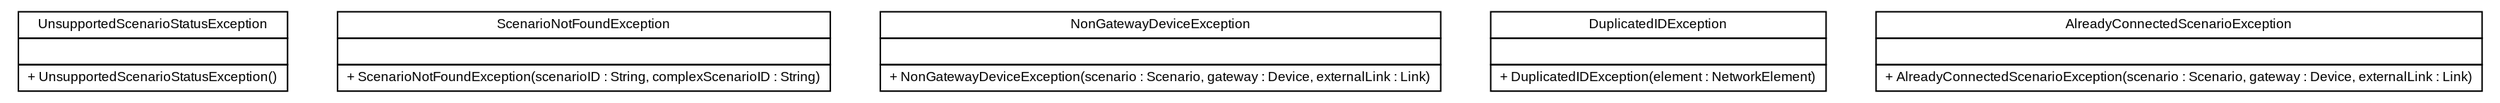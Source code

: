 #!/usr/local/bin/dot
#
# Class diagram 
# Generated by UMLGraph version 5.1 (http://www.umlgraph.org/)
#

digraph G {
	edge [fontname="arial",fontsize=10,labelfontname="arial",labelfontsize=10];
	node [fontname="arial",fontsize=10,shape=plaintext];
	nodesep=0.25;
	ranksep=0.5;
	// es.upm.dit.gsi.shanks.model.scenario.exception.UnsupportedScenarioStatusException
	c1974 [label=<<table title="es.upm.dit.gsi.shanks.model.scenario.exception.UnsupportedScenarioStatusException" border="0" cellborder="1" cellspacing="0" cellpadding="2" port="p" href="./UnsupportedScenarioStatusException.html">
		<tr><td><table border="0" cellspacing="0" cellpadding="1">
<tr><td align="center" balign="center"> UnsupportedScenarioStatusException </td></tr>
		</table></td></tr>
		<tr><td><table border="0" cellspacing="0" cellpadding="1">
<tr><td align="left" balign="left">  </td></tr>
		</table></td></tr>
		<tr><td><table border="0" cellspacing="0" cellpadding="1">
<tr><td align="left" balign="left"> + UnsupportedScenarioStatusException() </td></tr>
		</table></td></tr>
		</table>>, fontname="arial", fontcolor="black", fontsize=9.0];
	// es.upm.dit.gsi.shanks.model.scenario.exception.ScenarioNotFoundException
	c1975 [label=<<table title="es.upm.dit.gsi.shanks.model.scenario.exception.ScenarioNotFoundException" border="0" cellborder="1" cellspacing="0" cellpadding="2" port="p" href="./ScenarioNotFoundException.html">
		<tr><td><table border="0" cellspacing="0" cellpadding="1">
<tr><td align="center" balign="center"> ScenarioNotFoundException </td></tr>
		</table></td></tr>
		<tr><td><table border="0" cellspacing="0" cellpadding="1">
<tr><td align="left" balign="left">  </td></tr>
		</table></td></tr>
		<tr><td><table border="0" cellspacing="0" cellpadding="1">
<tr><td align="left" balign="left"> + ScenarioNotFoundException(scenarioID : String, complexScenarioID : String) </td></tr>
		</table></td></tr>
		</table>>, fontname="arial", fontcolor="black", fontsize=9.0];
	// es.upm.dit.gsi.shanks.model.scenario.exception.NonGatewayDeviceException
	c1976 [label=<<table title="es.upm.dit.gsi.shanks.model.scenario.exception.NonGatewayDeviceException" border="0" cellborder="1" cellspacing="0" cellpadding="2" port="p" href="./NonGatewayDeviceException.html">
		<tr><td><table border="0" cellspacing="0" cellpadding="1">
<tr><td align="center" balign="center"> NonGatewayDeviceException </td></tr>
		</table></td></tr>
		<tr><td><table border="0" cellspacing="0" cellpadding="1">
<tr><td align="left" balign="left">  </td></tr>
		</table></td></tr>
		<tr><td><table border="0" cellspacing="0" cellpadding="1">
<tr><td align="left" balign="left"> + NonGatewayDeviceException(scenario : Scenario, gateway : Device, externalLink : Link) </td></tr>
		</table></td></tr>
		</table>>, fontname="arial", fontcolor="black", fontsize=9.0];
	// es.upm.dit.gsi.shanks.model.scenario.exception.DuplicatedIDException
	c1977 [label=<<table title="es.upm.dit.gsi.shanks.model.scenario.exception.DuplicatedIDException" border="0" cellborder="1" cellspacing="0" cellpadding="2" port="p" href="./DuplicatedIDException.html">
		<tr><td><table border="0" cellspacing="0" cellpadding="1">
<tr><td align="center" balign="center"> DuplicatedIDException </td></tr>
		</table></td></tr>
		<tr><td><table border="0" cellspacing="0" cellpadding="1">
<tr><td align="left" balign="left">  </td></tr>
		</table></td></tr>
		<tr><td><table border="0" cellspacing="0" cellpadding="1">
<tr><td align="left" balign="left"> + DuplicatedIDException(element : NetworkElement) </td></tr>
		</table></td></tr>
		</table>>, fontname="arial", fontcolor="black", fontsize=9.0];
	// es.upm.dit.gsi.shanks.model.scenario.exception.AlreadyConnectedScenarioException
	c1978 [label=<<table title="es.upm.dit.gsi.shanks.model.scenario.exception.AlreadyConnectedScenarioException" border="0" cellborder="1" cellspacing="0" cellpadding="2" port="p" href="./AlreadyConnectedScenarioException.html">
		<tr><td><table border="0" cellspacing="0" cellpadding="1">
<tr><td align="center" balign="center"> AlreadyConnectedScenarioException </td></tr>
		</table></td></tr>
		<tr><td><table border="0" cellspacing="0" cellpadding="1">
<tr><td align="left" balign="left">  </td></tr>
		</table></td></tr>
		<tr><td><table border="0" cellspacing="0" cellpadding="1">
<tr><td align="left" balign="left"> + AlreadyConnectedScenarioException(scenario : Scenario, gateway : Device, externalLink : Link) </td></tr>
		</table></td></tr>
		</table>>, fontname="arial", fontcolor="black", fontsize=9.0];
}

